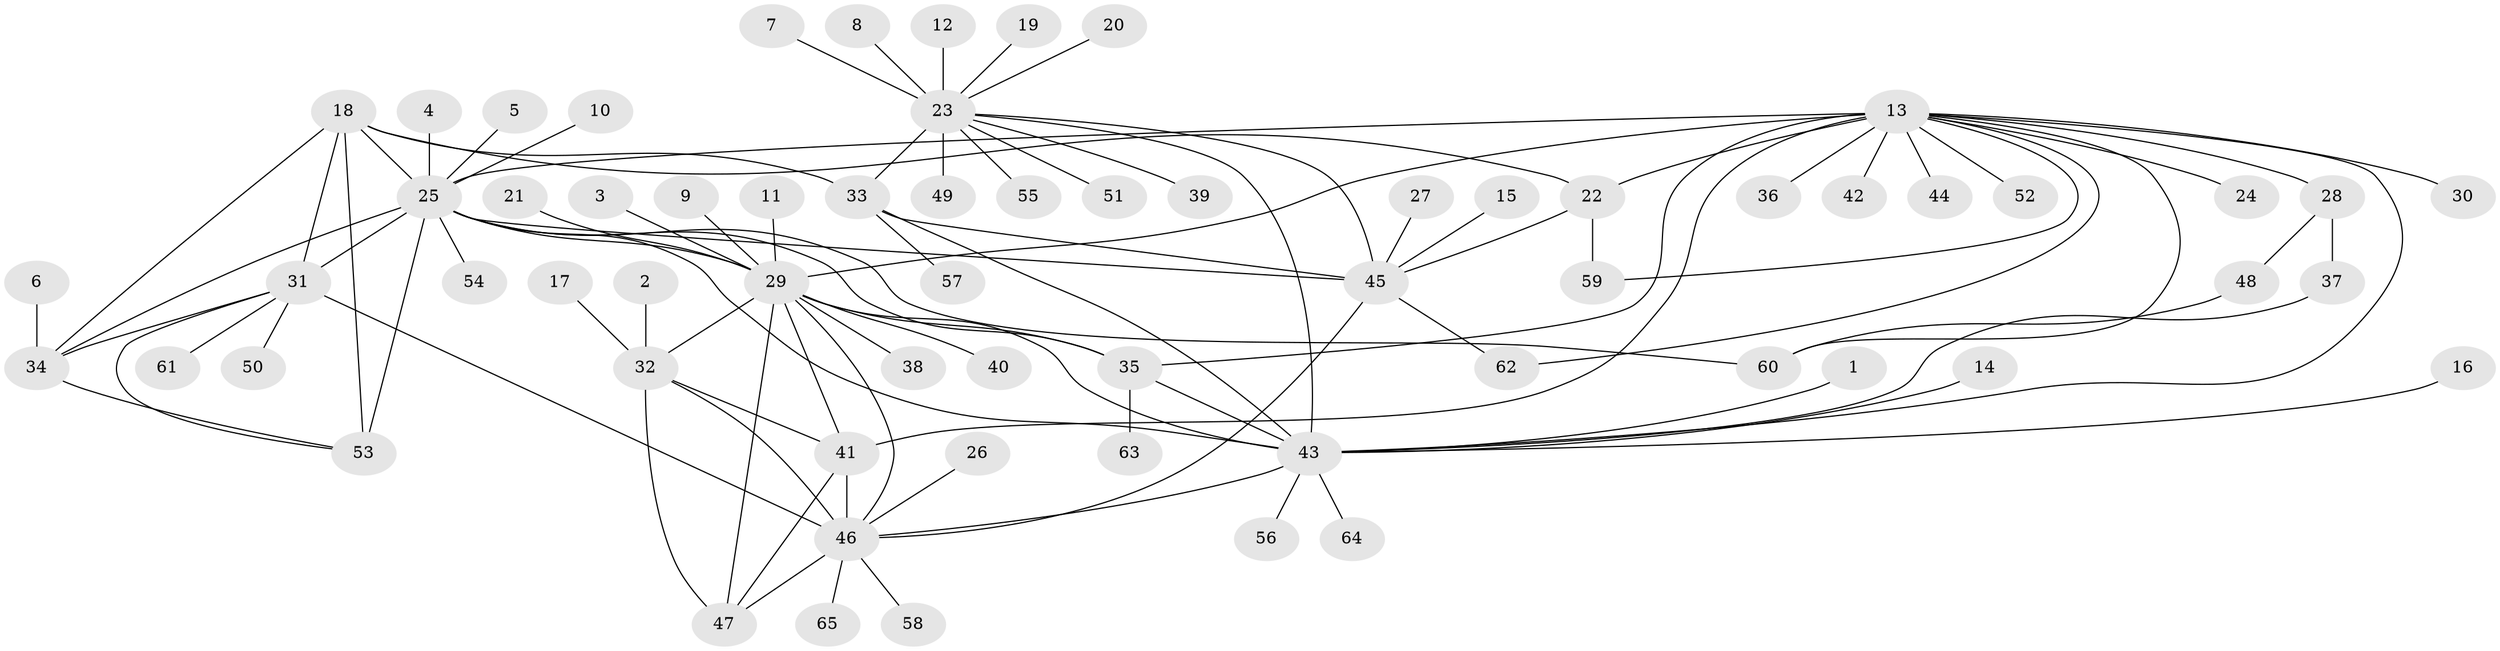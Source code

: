 // original degree distribution, {13: 0.015503875968992248, 8: 0.046511627906976744, 7: 0.06976744186046512, 6: 0.031007751937984496, 5: 0.023255813953488372, 12: 0.015503875968992248, 9: 0.007751937984496124, 11: 0.007751937984496124, 14: 0.015503875968992248, 10: 0.007751937984496124, 1: 0.5581395348837209, 2: 0.17829457364341086, 4: 0.007751937984496124, 3: 0.015503875968992248}
// Generated by graph-tools (version 1.1) at 2025/26/03/09/25 03:26:37]
// undirected, 65 vertices, 97 edges
graph export_dot {
graph [start="1"]
  node [color=gray90,style=filled];
  1;
  2;
  3;
  4;
  5;
  6;
  7;
  8;
  9;
  10;
  11;
  12;
  13;
  14;
  15;
  16;
  17;
  18;
  19;
  20;
  21;
  22;
  23;
  24;
  25;
  26;
  27;
  28;
  29;
  30;
  31;
  32;
  33;
  34;
  35;
  36;
  37;
  38;
  39;
  40;
  41;
  42;
  43;
  44;
  45;
  46;
  47;
  48;
  49;
  50;
  51;
  52;
  53;
  54;
  55;
  56;
  57;
  58;
  59;
  60;
  61;
  62;
  63;
  64;
  65;
  1 -- 43 [weight=1.0];
  2 -- 32 [weight=1.0];
  3 -- 29 [weight=1.0];
  4 -- 25 [weight=1.0];
  5 -- 25 [weight=1.0];
  6 -- 34 [weight=1.0];
  7 -- 23 [weight=1.0];
  8 -- 23 [weight=1.0];
  9 -- 29 [weight=1.0];
  10 -- 25 [weight=1.0];
  11 -- 29 [weight=1.0];
  12 -- 23 [weight=1.0];
  13 -- 22 [weight=4.0];
  13 -- 24 [weight=1.0];
  13 -- 25 [weight=3.0];
  13 -- 28 [weight=1.0];
  13 -- 29 [weight=1.0];
  13 -- 30 [weight=1.0];
  13 -- 35 [weight=1.0];
  13 -- 36 [weight=1.0];
  13 -- 41 [weight=1.0];
  13 -- 42 [weight=1.0];
  13 -- 43 [weight=1.0];
  13 -- 44 [weight=1.0];
  13 -- 52 [weight=1.0];
  13 -- 59 [weight=4.0];
  13 -- 60 [weight=1.0];
  13 -- 62 [weight=1.0];
  14 -- 43 [weight=1.0];
  15 -- 45 [weight=1.0];
  16 -- 43 [weight=1.0];
  17 -- 32 [weight=1.0];
  18 -- 22 [weight=1.0];
  18 -- 25 [weight=2.0];
  18 -- 31 [weight=2.0];
  18 -- 33 [weight=1.0];
  18 -- 34 [weight=2.0];
  18 -- 53 [weight=2.0];
  19 -- 23 [weight=1.0];
  20 -- 23 [weight=1.0];
  21 -- 29 [weight=1.0];
  22 -- 45 [weight=1.0];
  22 -- 59 [weight=1.0];
  23 -- 33 [weight=6.0];
  23 -- 39 [weight=1.0];
  23 -- 43 [weight=1.0];
  23 -- 45 [weight=2.0];
  23 -- 49 [weight=1.0];
  23 -- 51 [weight=1.0];
  23 -- 55 [weight=1.0];
  25 -- 29 [weight=2.0];
  25 -- 31 [weight=2.0];
  25 -- 34 [weight=1.0];
  25 -- 35 [weight=2.0];
  25 -- 43 [weight=2.0];
  25 -- 45 [weight=1.0];
  25 -- 53 [weight=1.0];
  25 -- 54 [weight=1.0];
  25 -- 60 [weight=1.0];
  26 -- 46 [weight=1.0];
  27 -- 45 [weight=1.0];
  28 -- 37 [weight=1.0];
  28 -- 48 [weight=1.0];
  29 -- 32 [weight=1.0];
  29 -- 35 [weight=1.0];
  29 -- 38 [weight=1.0];
  29 -- 40 [weight=1.0];
  29 -- 41 [weight=1.0];
  29 -- 43 [weight=1.0];
  29 -- 46 [weight=1.0];
  29 -- 47 [weight=2.0];
  31 -- 34 [weight=1.0];
  31 -- 46 [weight=1.0];
  31 -- 50 [weight=1.0];
  31 -- 53 [weight=1.0];
  31 -- 61 [weight=1.0];
  32 -- 41 [weight=1.0];
  32 -- 46 [weight=1.0];
  32 -- 47 [weight=2.0];
  33 -- 43 [weight=1.0];
  33 -- 45 [weight=3.0];
  33 -- 57 [weight=1.0];
  34 -- 53 [weight=1.0];
  35 -- 43 [weight=1.0];
  35 -- 63 [weight=1.0];
  37 -- 43 [weight=1.0];
  41 -- 46 [weight=1.0];
  41 -- 47 [weight=2.0];
  43 -- 46 [weight=1.0];
  43 -- 56 [weight=1.0];
  43 -- 64 [weight=1.0];
  45 -- 46 [weight=1.0];
  45 -- 62 [weight=1.0];
  46 -- 47 [weight=2.0];
  46 -- 58 [weight=1.0];
  46 -- 65 [weight=1.0];
  48 -- 60 [weight=1.0];
}
